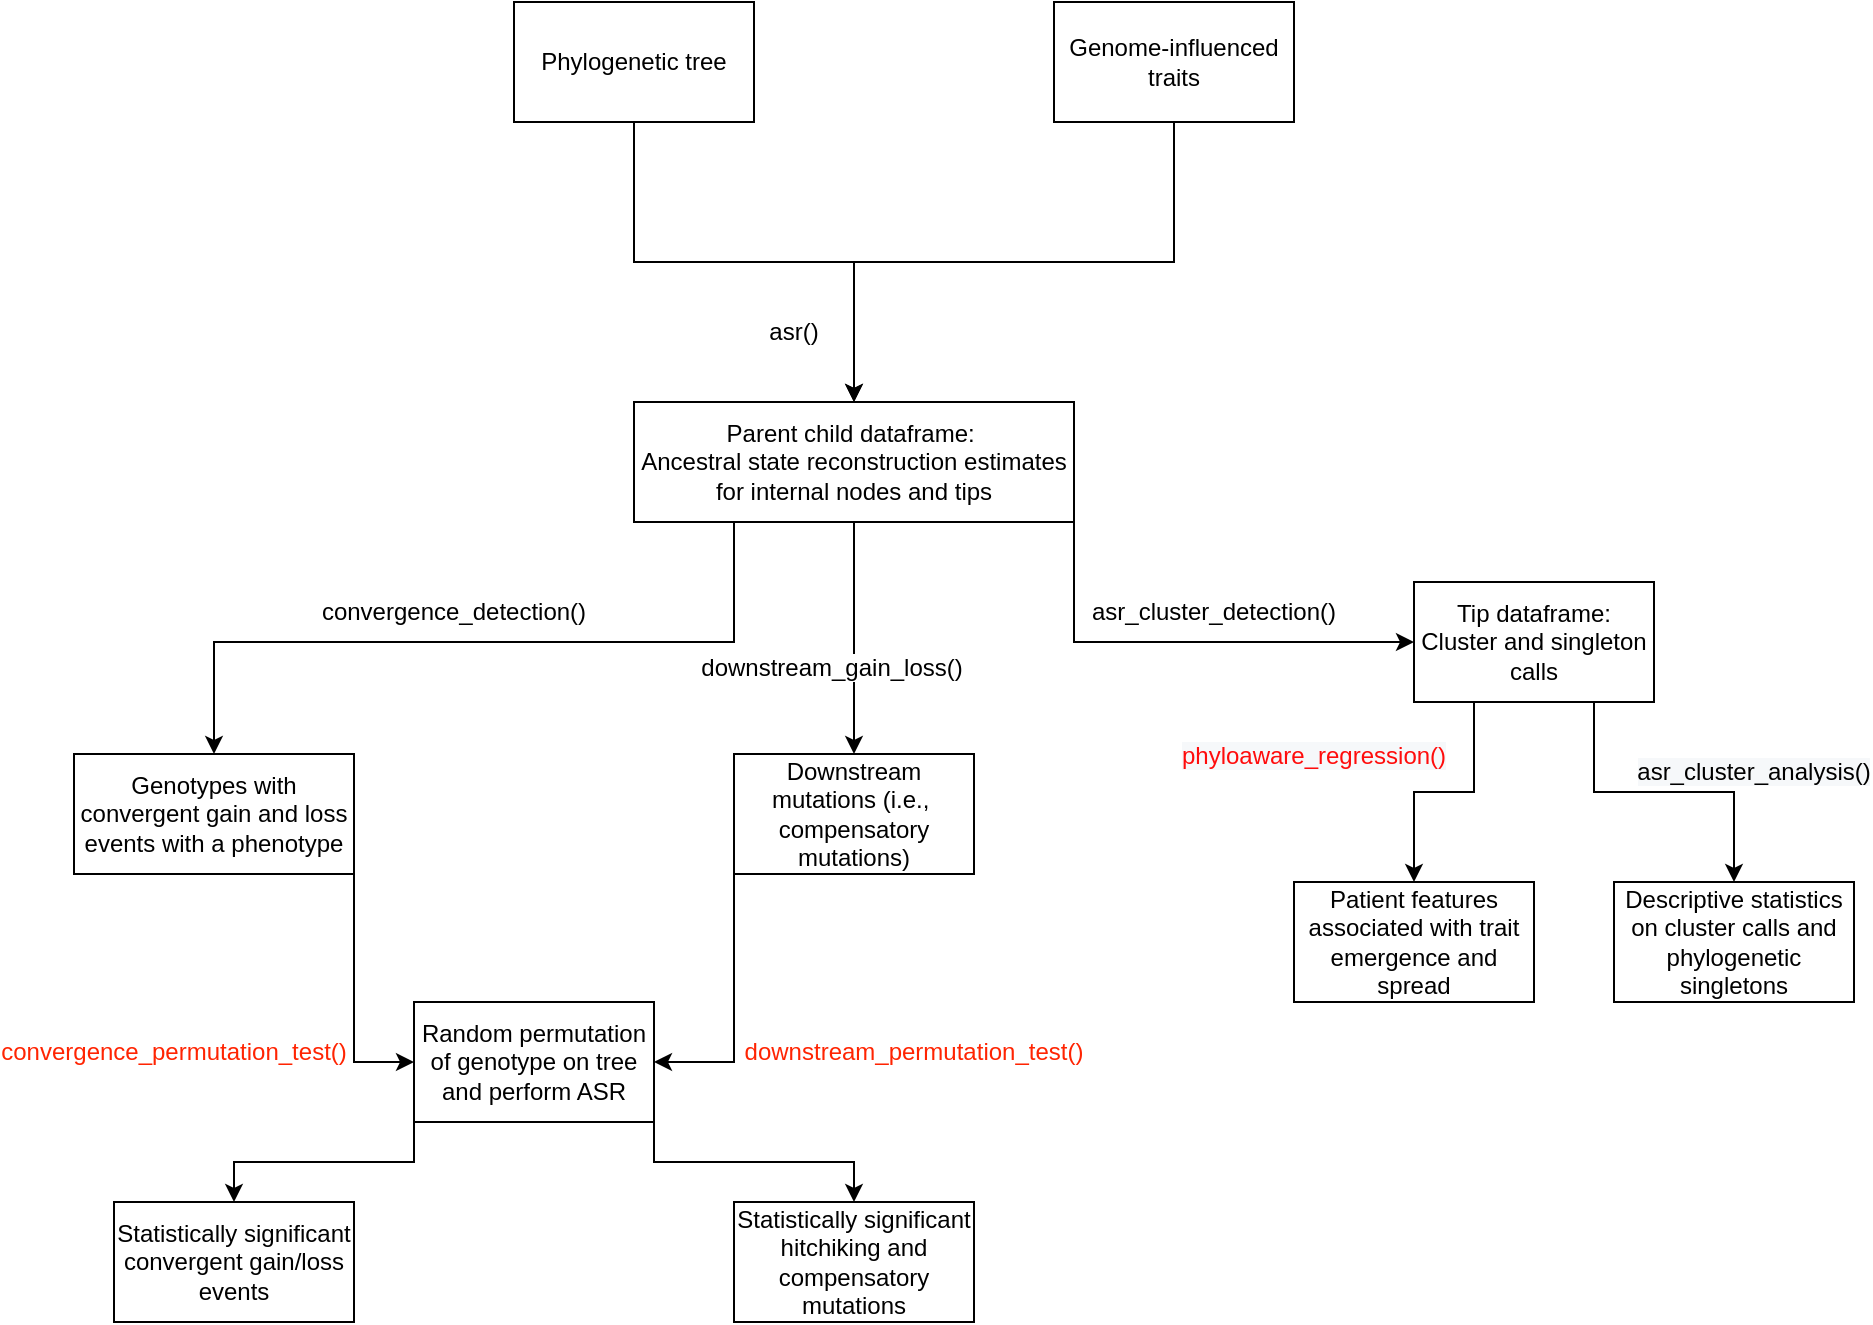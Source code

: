 <mxfile version="26.0.10">
  <diagram name="Page-1" id="QHLc6RWq4DiNQUzMCRkT">
    <mxGraphModel dx="1804" dy="615" grid="1" gridSize="10" guides="1" tooltips="1" connect="1" arrows="1" fold="1" page="1" pageScale="1" pageWidth="850" pageHeight="1100" math="0" shadow="0">
      <root>
        <mxCell id="0" />
        <mxCell id="1" parent="0" />
        <mxCell id="VNcOllqoroxEwjGYsbXY-9" style="edgeStyle=orthogonalEdgeStyle;rounded=0;orthogonalLoop=1;jettySize=auto;html=1;exitX=0.5;exitY=1;exitDx=0;exitDy=0;" parent="1" source="VNcOllqoroxEwjGYsbXY-1" target="VNcOllqoroxEwjGYsbXY-2" edge="1">
          <mxGeometry relative="1" as="geometry" />
        </mxCell>
        <mxCell id="VNcOllqoroxEwjGYsbXY-1" value="Phylogenetic tree" style="rounded=0;whiteSpace=wrap;html=1;" parent="1" vertex="1">
          <mxGeometry x="210" width="120" height="60" as="geometry" />
        </mxCell>
        <mxCell id="imIZca2bCh2cf1kf2X_s-3" style="edgeStyle=orthogonalEdgeStyle;rounded=0;orthogonalLoop=1;jettySize=auto;html=1;exitX=1;exitY=1;exitDx=0;exitDy=0;entryX=0;entryY=0.5;entryDx=0;entryDy=0;" parent="1" source="VNcOllqoroxEwjGYsbXY-2" target="imIZca2bCh2cf1kf2X_s-1" edge="1">
          <mxGeometry relative="1" as="geometry" />
        </mxCell>
        <mxCell id="imIZca2bCh2cf1kf2X_s-8" style="edgeStyle=orthogonalEdgeStyle;rounded=0;orthogonalLoop=1;jettySize=auto;html=1;exitX=0;exitY=1;exitDx=0;exitDy=0;" parent="1" source="VNcOllqoroxEwjGYsbXY-2" target="VNcOllqoroxEwjGYsbXY-16" edge="1">
          <mxGeometry relative="1" as="geometry">
            <Array as="points">
              <mxPoint x="320" y="320" />
              <mxPoint x="60" y="320" />
            </Array>
          </mxGeometry>
        </mxCell>
        <mxCell id="imIZca2bCh2cf1kf2X_s-9" style="edgeStyle=orthogonalEdgeStyle;rounded=0;orthogonalLoop=1;jettySize=auto;html=1;exitX=0.5;exitY=1;exitDx=0;exitDy=0;" parent="1" source="VNcOllqoroxEwjGYsbXY-2" target="VNcOllqoroxEwjGYsbXY-28" edge="1">
          <mxGeometry relative="1" as="geometry" />
        </mxCell>
        <mxCell id="VNcOllqoroxEwjGYsbXY-2" value="Parent child dataframe:&amp;nbsp;&lt;div&gt;Ancestral state reconstruction estimates for internal nodes and tips&lt;/div&gt;" style="rounded=0;whiteSpace=wrap;html=1;" parent="1" vertex="1">
          <mxGeometry x="270" y="200" width="220" height="60" as="geometry" />
        </mxCell>
        <mxCell id="VNcOllqoroxEwjGYsbXY-4" value="asr()" style="text;strokeColor=none;align=center;fillColor=none;html=1;verticalAlign=middle;whiteSpace=wrap;rounded=0;" parent="1" vertex="1">
          <mxGeometry x="320" y="150" width="60" height="30" as="geometry" />
        </mxCell>
        <mxCell id="VNcOllqoroxEwjGYsbXY-11" value="Descriptive statistics on cluster calls and phylogenetic singletons" style="rounded=0;whiteSpace=wrap;html=1;" parent="1" vertex="1">
          <mxGeometry x="760" y="440" width="120" height="60" as="geometry" />
        </mxCell>
        <mxCell id="VNcOllqoroxEwjGYsbXY-13" value="asr_cluster_detection()" style="text;strokeColor=none;align=center;fillColor=none;html=1;verticalAlign=middle;whiteSpace=wrap;rounded=0;" parent="1" vertex="1">
          <mxGeometry x="530" y="290" width="60" height="30" as="geometry" />
        </mxCell>
        <mxCell id="aSbFs4OQgKcLIXqlhelV-13" style="edgeStyle=orthogonalEdgeStyle;rounded=0;orthogonalLoop=1;jettySize=auto;html=1;exitX=1;exitY=1;exitDx=0;exitDy=0;entryX=0;entryY=0.5;entryDx=0;entryDy=0;" parent="1" source="VNcOllqoroxEwjGYsbXY-16" target="aSbFs4OQgKcLIXqlhelV-11" edge="1">
          <mxGeometry relative="1" as="geometry">
            <Array as="points">
              <mxPoint x="130" y="530" />
            </Array>
          </mxGeometry>
        </mxCell>
        <mxCell id="VNcOllqoroxEwjGYsbXY-16" value="Genotypes with convergent gain and loss events with a phenotype" style="rounded=0;whiteSpace=wrap;html=1;textDirection=ltr;horizontal=1;verticalAlign=middle;" parent="1" vertex="1">
          <mxGeometry x="-10" y="376" width="140" height="60" as="geometry" />
        </mxCell>
        <mxCell id="VNcOllqoroxEwjGYsbXY-18" value="&lt;span style=&quot;text-align: start; background-color: rgb(255, 255, 255);&quot;&gt;&lt;font style=&quot;color: rgb(0, 0, 0);&quot; face=&quot;Helvetica&quot;&gt;convergence_detection()&lt;/font&gt;&lt;/span&gt;" style="text;strokeColor=none;align=center;fillColor=none;html=1;verticalAlign=middle;whiteSpace=wrap;rounded=0;fontColor=#FF0000;" parent="1" vertex="1">
          <mxGeometry x="150" y="290" width="60" height="30" as="geometry" />
        </mxCell>
        <mxCell id="VNcOllqoroxEwjGYsbXY-23" value="Patient features associated with trait emergence and spread" style="rounded=0;whiteSpace=wrap;html=1;" parent="1" vertex="1">
          <mxGeometry x="600" y="440" width="120" height="60" as="geometry" />
        </mxCell>
        <mxCell id="VNcOllqoroxEwjGYsbXY-26" value="&lt;span style=&quot;text-align: start; background-color: rgb(246, 248, 250);&quot;&gt;&lt;font style=&quot;&quot; face=&quot;Helvetica&quot;&gt;phyloaware_regression()&lt;/font&gt;&lt;/span&gt;" style="text;strokeColor=none;align=center;fillColor=none;html=1;verticalAlign=middle;whiteSpace=wrap;rounded=0;fontColor=#FF0C0C;" parent="1" vertex="1">
          <mxGeometry x="580" y="362" width="60" height="30" as="geometry" />
        </mxCell>
        <mxCell id="aSbFs4OQgKcLIXqlhelV-17" style="edgeStyle=orthogonalEdgeStyle;rounded=0;orthogonalLoop=1;jettySize=auto;html=1;exitX=0;exitY=1;exitDx=0;exitDy=0;entryX=1;entryY=0.5;entryDx=0;entryDy=0;" parent="1" source="VNcOllqoroxEwjGYsbXY-28" target="aSbFs4OQgKcLIXqlhelV-11" edge="1">
          <mxGeometry relative="1" as="geometry" />
        </mxCell>
        <mxCell id="VNcOllqoroxEwjGYsbXY-28" value="Downstream mutations (i.e.,&amp;nbsp; compensatory mutations)" style="whiteSpace=wrap;html=1;" parent="1" vertex="1">
          <mxGeometry x="320" y="376" width="120" height="60" as="geometry" />
        </mxCell>
        <mxCell id="VNcOllqoroxEwjGYsbXY-30" value="&lt;div style=&quot;text-align: start;&quot;&gt;&lt;font style=&quot;background-color: light-dark(rgb(255, 255, 255), rgb(255, 138, 138)); color: rgb(0, 0, 0);&quot;&gt;downstream_gain_loss()&lt;/font&gt;&lt;/div&gt;" style="text;strokeColor=none;align=center;fillColor=none;html=1;verticalAlign=middle;whiteSpace=wrap;rounded=0;fontColor=#FF0C0C;" parent="1" vertex="1">
          <mxGeometry x="339" y="318" width="60" height="30" as="geometry" />
        </mxCell>
        <mxCell id="VNcOllqoroxEwjGYsbXY-38" style="edgeStyle=orthogonalEdgeStyle;rounded=0;orthogonalLoop=1;jettySize=auto;html=1;exitX=0.5;exitY=1;exitDx=0;exitDy=0;entryX=0.5;entryY=0;entryDx=0;entryDy=0;" parent="1" source="VNcOllqoroxEwjGYsbXY-36" target="VNcOllqoroxEwjGYsbXY-2" edge="1">
          <mxGeometry relative="1" as="geometry" />
        </mxCell>
        <mxCell id="VNcOllqoroxEwjGYsbXY-36" value="Genome-influenced traits" style="rounded=0;whiteSpace=wrap;html=1;" parent="1" vertex="1">
          <mxGeometry x="480" width="120" height="60" as="geometry" />
        </mxCell>
        <mxCell id="aSbFs4OQgKcLIXqlhelV-4" value="Statistically significant convergent gain/loss events" style="rounded=0;whiteSpace=wrap;html=1;" parent="1" vertex="1">
          <mxGeometry x="10" y="600" width="120" height="60" as="geometry" />
        </mxCell>
        <mxCell id="aSbFs4OQgKcLIXqlhelV-6" value="Statistically significant hitchiking and compensatory mutations" style="rounded=0;whiteSpace=wrap;html=1;" parent="1" vertex="1">
          <mxGeometry x="320" y="600" width="120" height="60" as="geometry" />
        </mxCell>
        <mxCell id="aSbFs4OQgKcLIXqlhelV-8" value="&lt;span style=&quot;color: rgb(255, 36, 2);&quot;&gt;convergence_permutation_test()&lt;/span&gt;" style="text;strokeColor=none;align=center;fillColor=none;html=1;verticalAlign=middle;whiteSpace=wrap;rounded=0;" parent="1" vertex="1">
          <mxGeometry x="10" y="510" width="60" height="30" as="geometry" />
        </mxCell>
        <mxCell id="aSbFs4OQgKcLIXqlhelV-10" value="&lt;span style=&quot;color: rgb(255, 36, 2);&quot;&gt;downstream_permutation_test()&lt;/span&gt;" style="text;strokeColor=none;align=center;fillColor=none;html=1;verticalAlign=middle;whiteSpace=wrap;rounded=0;" parent="1" vertex="1">
          <mxGeometry x="380" y="510" width="60" height="30" as="geometry" />
        </mxCell>
        <mxCell id="aSbFs4OQgKcLIXqlhelV-15" style="edgeStyle=orthogonalEdgeStyle;rounded=0;orthogonalLoop=1;jettySize=auto;html=1;exitX=0;exitY=1;exitDx=0;exitDy=0;" parent="1" source="aSbFs4OQgKcLIXqlhelV-11" target="aSbFs4OQgKcLIXqlhelV-4" edge="1">
          <mxGeometry relative="1" as="geometry" />
        </mxCell>
        <mxCell id="aSbFs4OQgKcLIXqlhelV-18" style="edgeStyle=orthogonalEdgeStyle;rounded=0;orthogonalLoop=1;jettySize=auto;html=1;exitX=1;exitY=1;exitDx=0;exitDy=0;entryX=0.5;entryY=0;entryDx=0;entryDy=0;" parent="1" source="aSbFs4OQgKcLIXqlhelV-11" target="aSbFs4OQgKcLIXqlhelV-6" edge="1">
          <mxGeometry relative="1" as="geometry" />
        </mxCell>
        <mxCell id="aSbFs4OQgKcLIXqlhelV-11" value="Random permutation of genotype on tree and perform ASR" style="rounded=0;whiteSpace=wrap;html=1;" parent="1" vertex="1">
          <mxGeometry x="160" y="500" width="120" height="60" as="geometry" />
        </mxCell>
        <mxCell id="imIZca2bCh2cf1kf2X_s-4" style="edgeStyle=orthogonalEdgeStyle;rounded=0;orthogonalLoop=1;jettySize=auto;html=1;exitX=0.25;exitY=1;exitDx=0;exitDy=0;" parent="1" source="imIZca2bCh2cf1kf2X_s-1" target="VNcOllqoroxEwjGYsbXY-23" edge="1">
          <mxGeometry relative="1" as="geometry" />
        </mxCell>
        <mxCell id="imIZca2bCh2cf1kf2X_s-5" style="edgeStyle=orthogonalEdgeStyle;rounded=0;orthogonalLoop=1;jettySize=auto;html=1;exitX=0.75;exitY=1;exitDx=0;exitDy=0;" parent="1" source="imIZca2bCh2cf1kf2X_s-1" target="VNcOllqoroxEwjGYsbXY-11" edge="1">
          <mxGeometry relative="1" as="geometry" />
        </mxCell>
        <mxCell id="imIZca2bCh2cf1kf2X_s-1" value="Tip dataframe: Cluster and singleton calls" style="rounded=0;whiteSpace=wrap;html=1;" parent="1" vertex="1">
          <mxGeometry x="660" y="290" width="120" height="60" as="geometry" />
        </mxCell>
        <mxCell id="imIZca2bCh2cf1kf2X_s-2" value="&lt;span style=&quot;text-align: start; background-color: rgb(246, 248, 250);&quot;&gt;&lt;font style=&quot;color: rgb(0, 0, 0);&quot; face=&quot;Helvetica&quot;&gt;asr_cluster_analysis()&lt;/font&gt;&lt;/span&gt;" style="text;strokeColor=none;align=center;fillColor=none;html=1;verticalAlign=middle;whiteSpace=wrap;rounded=0;fontColor=#FF0C0C;" parent="1" vertex="1">
          <mxGeometry x="800" y="370" width="60" height="30" as="geometry" />
        </mxCell>
      </root>
    </mxGraphModel>
  </diagram>
</mxfile>

